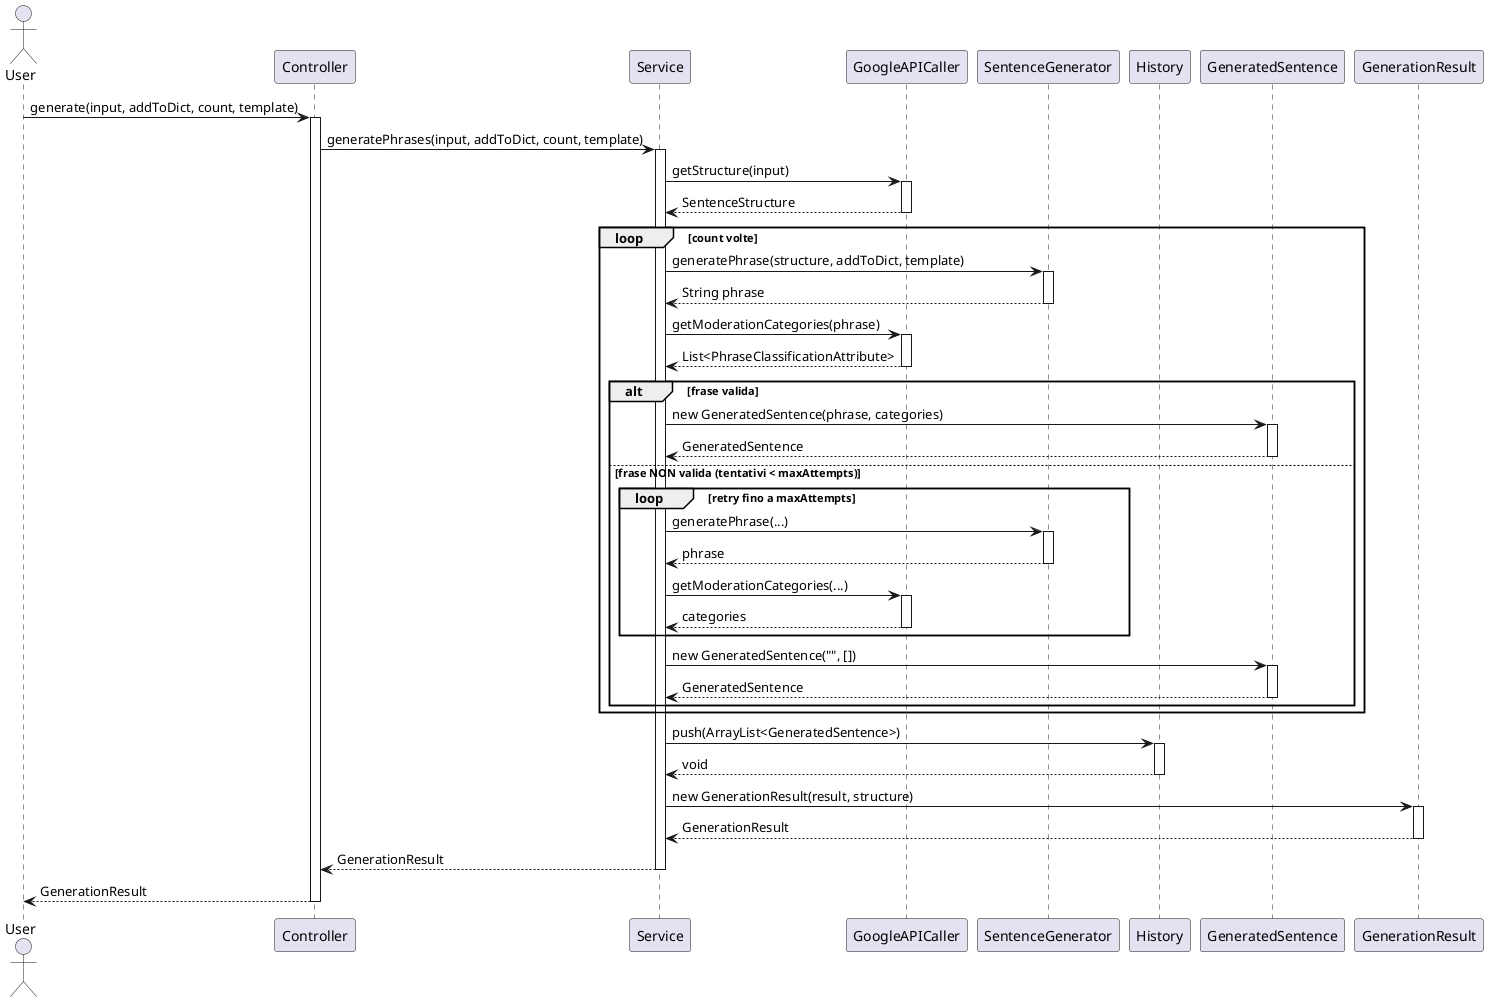 @startuml
actor User
participant Controller
participant Service
participant GoogleAPICaller as API
participant SentenceGenerator as Generator
participant History
participant GeneratedSentence
participant GenerationResult

User -> Controller : generate(input, addToDict, count, template)
activate Controller
Controller -> Service : generatePhrases(input, addToDict, count, template)
activate Service

Service -> API : getStructure(input)
activate API
API --> Service : SentenceStructure
deactivate API

loop count volte
    Service -> Generator : generatePhrase(structure, addToDict, template)
    activate Generator
    Generator --> Service : String phrase
    deactivate Generator

    Service -> API : getModerationCategories(phrase)
    activate API
    API --> Service : List<PhraseClassificationAttribute>
    deactivate API

    alt frase valida
        Service -> GeneratedSentence : new GeneratedSentence(phrase, categories)
        activate GeneratedSentence
        Service <-- GeneratedSentence : GeneratedSentence
        deactivate GeneratedSentence
    else frase NON valida (tentativi < maxAttempts)
        loop retry fino a maxAttempts
            Service -> Generator : generatePhrase(...)
            activate Generator
            Generator --> Service : phrase
            deactivate Generator

            Service -> API : getModerationCategories(...)
            activate API
            API --> Service : categories
            deactivate API
        end
        Service -> GeneratedSentence : new GeneratedSentence("", [])
        activate GeneratedSentence
        Service <-- GeneratedSentence : GeneratedSentence
        deactivate GeneratedSentence
    end
end

Service -> History : push(ArrayList<GeneratedSentence>)
activate History
History --> Service : void
deactivate History

Service -> GenerationResult : new GenerationResult(result, structure)
activate GenerationResult
GenerationResult --> Service : GenerationResult
deactivate GenerationResult

Service --> Controller : GenerationResult
deactivate Service

Controller --> User : GenerationResult
deactivate Controller
@enduml
